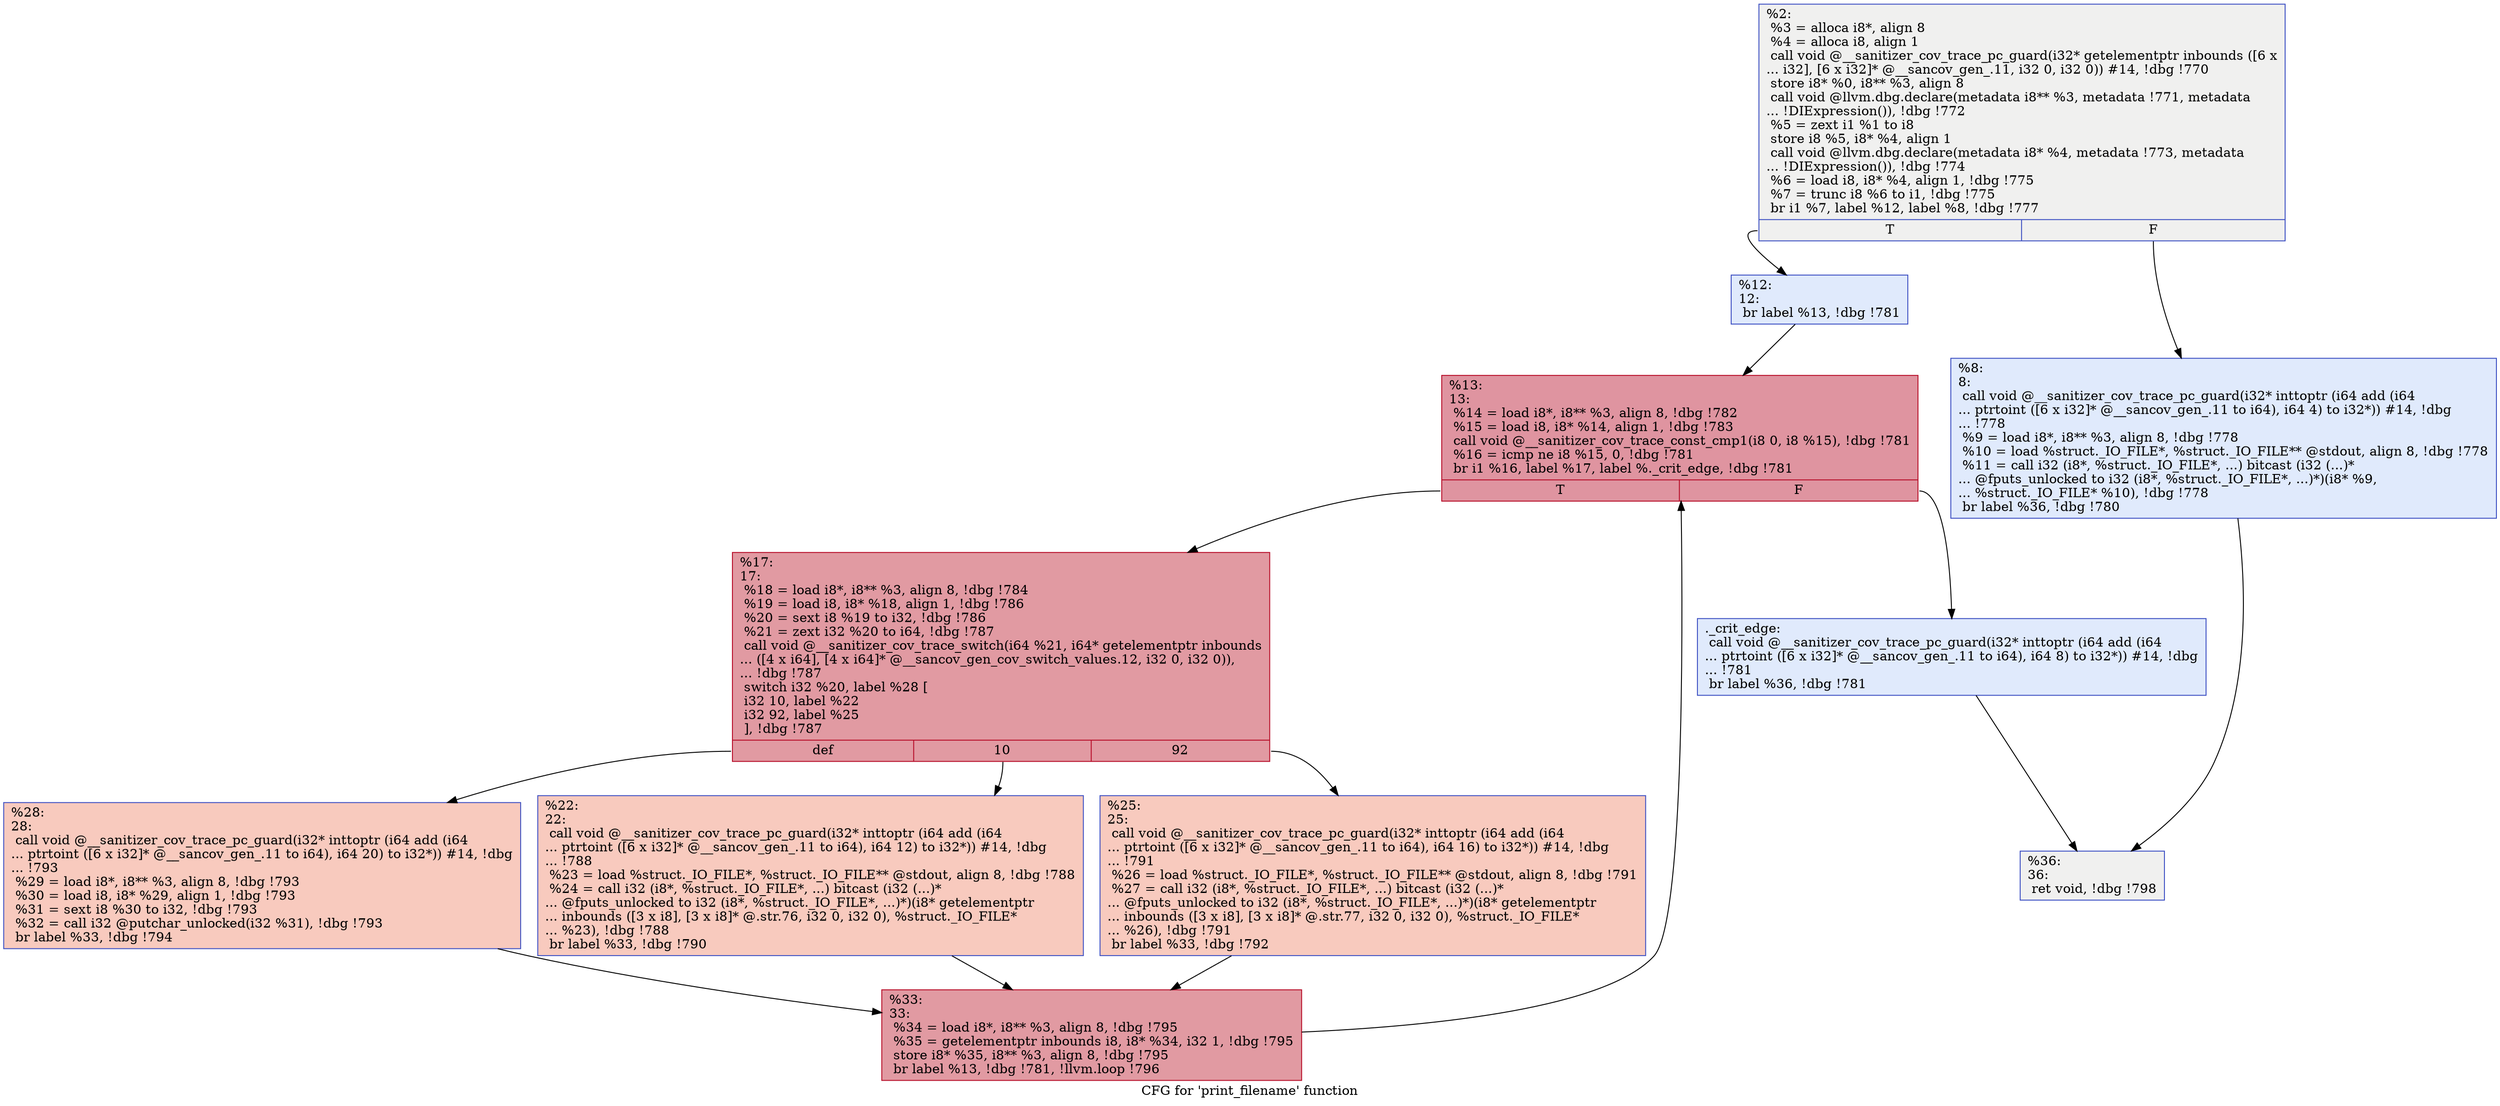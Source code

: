 digraph "CFG for 'print_filename' function" {
	label="CFG for 'print_filename' function";

	Node0x55555577dc30 [shape=record,color="#3d50c3ff", style=filled, fillcolor="#dedcdb70",label="{%2:\l  %3 = alloca i8*, align 8\l  %4 = alloca i8, align 1\l  call void @__sanitizer_cov_trace_pc_guard(i32* getelementptr inbounds ([6 x\l... i32], [6 x i32]* @__sancov_gen_.11, i32 0, i32 0)) #14, !dbg !770\l  store i8* %0, i8** %3, align 8\l  call void @llvm.dbg.declare(metadata i8** %3, metadata !771, metadata\l... !DIExpression()), !dbg !772\l  %5 = zext i1 %1 to i8\l  store i8 %5, i8* %4, align 1\l  call void @llvm.dbg.declare(metadata i8* %4, metadata !773, metadata\l... !DIExpression()), !dbg !774\l  %6 = load i8, i8* %4, align 1, !dbg !775\l  %7 = trunc i8 %6 to i1, !dbg !775\l  br i1 %7, label %12, label %8, !dbg !777\l|{<s0>T|<s1>F}}"];
	Node0x55555577dc30:s0 -> Node0x55555577dfc0;
	Node0x55555577dc30:s1 -> Node0x55555577df70;
	Node0x55555577df70 [shape=record,color="#3d50c3ff", style=filled, fillcolor="#b9d0f970",label="{%8:\l8:                                                \l  call void @__sanitizer_cov_trace_pc_guard(i32* inttoptr (i64 add (i64\l... ptrtoint ([6 x i32]* @__sancov_gen_.11 to i64), i64 4) to i32*)) #14, !dbg\l... !778\l  %9 = load i8*, i8** %3, align 8, !dbg !778\l  %10 = load %struct._IO_FILE*, %struct._IO_FILE** @stdout, align 8, !dbg !778\l  %11 = call i32 (i8*, %struct._IO_FILE*, ...) bitcast (i32 (...)*\l... @fputs_unlocked to i32 (i8*, %struct._IO_FILE*, ...)*)(i8* %9,\l... %struct._IO_FILE* %10), !dbg !778\l  br label %36, !dbg !780\l}"];
	Node0x55555577df70 -> Node0x55555577e240;
	Node0x55555577dfc0 [shape=record,color="#3d50c3ff", style=filled, fillcolor="#b9d0f970",label="{%12:\l12:                                               \l  br label %13, !dbg !781\l}"];
	Node0x55555577dfc0 -> Node0x55555577e010;
	Node0x55555577e010 [shape=record,color="#b70d28ff", style=filled, fillcolor="#b70d2870",label="{%13:\l13:                                               \l  %14 = load i8*, i8** %3, align 8, !dbg !782\l  %15 = load i8, i8* %14, align 1, !dbg !783\l  call void @__sanitizer_cov_trace_const_cmp1(i8 0, i8 %15), !dbg !781\l  %16 = icmp ne i8 %15, 0, !dbg !781\l  br i1 %16, label %17, label %._crit_edge, !dbg !781\l|{<s0>T|<s1>F}}"];
	Node0x55555577e010:s0 -> Node0x55555577e0b0;
	Node0x55555577e010:s1 -> Node0x55555577e060;
	Node0x55555577e060 [shape=record,color="#3d50c3ff", style=filled, fillcolor="#b9d0f970",label="{._crit_edge:                                      \l  call void @__sanitizer_cov_trace_pc_guard(i32* inttoptr (i64 add (i64\l... ptrtoint ([6 x i32]* @__sancov_gen_.11 to i64), i64 8) to i32*)) #14, !dbg\l... !781\l  br label %36, !dbg !781\l}"];
	Node0x55555577e060 -> Node0x55555577e240;
	Node0x55555577e0b0 [shape=record,color="#b70d28ff", style=filled, fillcolor="#bb1b2c70",label="{%17:\l17:                                               \l  %18 = load i8*, i8** %3, align 8, !dbg !784\l  %19 = load i8, i8* %18, align 1, !dbg !786\l  %20 = sext i8 %19 to i32, !dbg !786\l  %21 = zext i32 %20 to i64, !dbg !787\l  call void @__sanitizer_cov_trace_switch(i64 %21, i64* getelementptr inbounds\l... ([4 x i64], [4 x i64]* @__sancov_gen_cov_switch_values.12, i32 0, i32 0)),\l... !dbg !787\l  switch i32 %20, label %28 [\l    i32 10, label %22\l    i32 92, label %25\l  ], !dbg !787\l|{<s0>def|<s1>10|<s2>92}}"];
	Node0x55555577e0b0:s0 -> Node0x55555577e1a0;
	Node0x55555577e0b0:s1 -> Node0x55555577e100;
	Node0x55555577e0b0:s2 -> Node0x55555577e150;
	Node0x55555577e100 [shape=record,color="#3d50c3ff", style=filled, fillcolor="#ef886b70",label="{%22:\l22:                                               \l  call void @__sanitizer_cov_trace_pc_guard(i32* inttoptr (i64 add (i64\l... ptrtoint ([6 x i32]* @__sancov_gen_.11 to i64), i64 12) to i32*)) #14, !dbg\l... !788\l  %23 = load %struct._IO_FILE*, %struct._IO_FILE** @stdout, align 8, !dbg !788\l  %24 = call i32 (i8*, %struct._IO_FILE*, ...) bitcast (i32 (...)*\l... @fputs_unlocked to i32 (i8*, %struct._IO_FILE*, ...)*)(i8* getelementptr\l... inbounds ([3 x i8], [3 x i8]* @.str.76, i32 0, i32 0), %struct._IO_FILE*\l... %23), !dbg !788\l  br label %33, !dbg !790\l}"];
	Node0x55555577e100 -> Node0x55555577e1f0;
	Node0x55555577e150 [shape=record,color="#3d50c3ff", style=filled, fillcolor="#ef886b70",label="{%25:\l25:                                               \l  call void @__sanitizer_cov_trace_pc_guard(i32* inttoptr (i64 add (i64\l... ptrtoint ([6 x i32]* @__sancov_gen_.11 to i64), i64 16) to i32*)) #14, !dbg\l... !791\l  %26 = load %struct._IO_FILE*, %struct._IO_FILE** @stdout, align 8, !dbg !791\l  %27 = call i32 (i8*, %struct._IO_FILE*, ...) bitcast (i32 (...)*\l... @fputs_unlocked to i32 (i8*, %struct._IO_FILE*, ...)*)(i8* getelementptr\l... inbounds ([3 x i8], [3 x i8]* @.str.77, i32 0, i32 0), %struct._IO_FILE*\l... %26), !dbg !791\l  br label %33, !dbg !792\l}"];
	Node0x55555577e150 -> Node0x55555577e1f0;
	Node0x55555577e1a0 [shape=record,color="#3d50c3ff", style=filled, fillcolor="#ef886b70",label="{%28:\l28:                                               \l  call void @__sanitizer_cov_trace_pc_guard(i32* inttoptr (i64 add (i64\l... ptrtoint ([6 x i32]* @__sancov_gen_.11 to i64), i64 20) to i32*)) #14, !dbg\l... !793\l  %29 = load i8*, i8** %3, align 8, !dbg !793\l  %30 = load i8, i8* %29, align 1, !dbg !793\l  %31 = sext i8 %30 to i32, !dbg !793\l  %32 = call i32 @putchar_unlocked(i32 %31), !dbg !793\l  br label %33, !dbg !794\l}"];
	Node0x55555577e1a0 -> Node0x55555577e1f0;
	Node0x55555577e1f0 [shape=record,color="#b70d28ff", style=filled, fillcolor="#bb1b2c70",label="{%33:\l33:                                               \l  %34 = load i8*, i8** %3, align 8, !dbg !795\l  %35 = getelementptr inbounds i8, i8* %34, i32 1, !dbg !795\l  store i8* %35, i8** %3, align 8, !dbg !795\l  br label %13, !dbg !781, !llvm.loop !796\l}"];
	Node0x55555577e1f0 -> Node0x55555577e010;
	Node0x55555577e240 [shape=record,color="#3d50c3ff", style=filled, fillcolor="#dedcdb70",label="{%36:\l36:                                               \l  ret void, !dbg !798\l}"];
}
